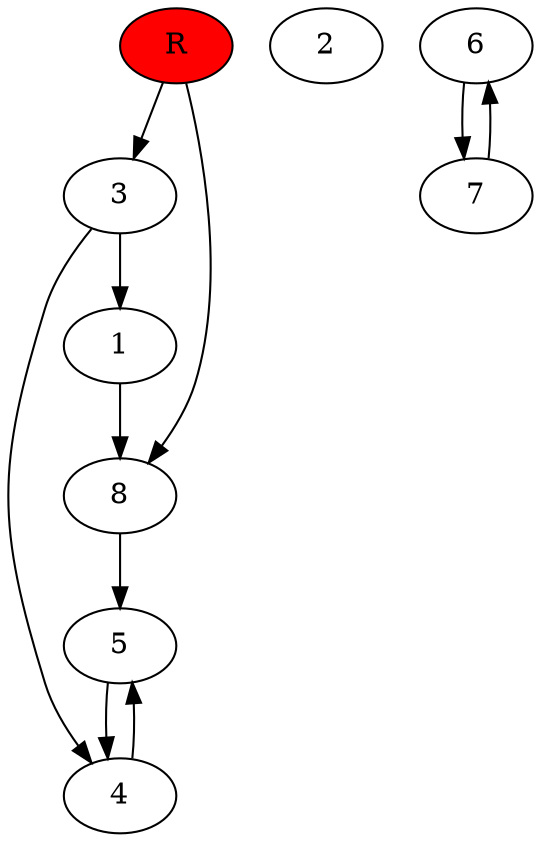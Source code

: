 digraph prb2550 {
	1
	2
	3
	4
	5
	6
	7
	8
	R [fillcolor="#ff0000" style=filled]
	1 -> 8
	3 -> 1
	3 -> 4
	4 -> 5
	5 -> 4
	6 -> 7
	7 -> 6
	8 -> 5
	R -> 3
	R -> 8
}
